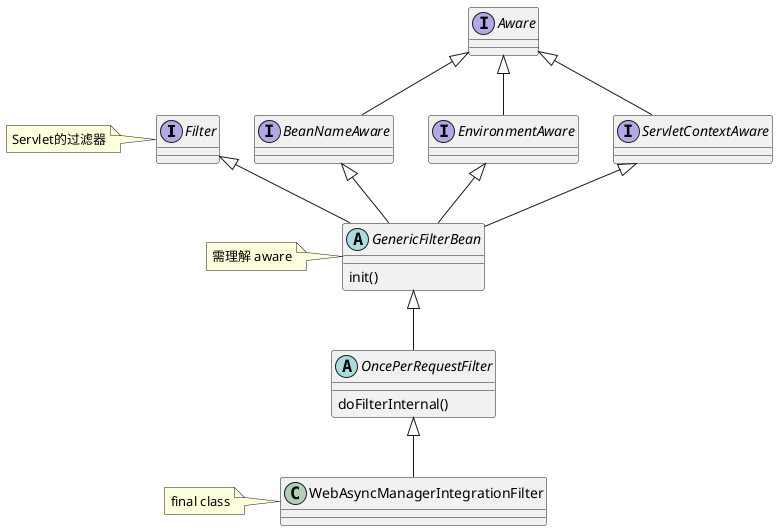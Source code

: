 @startuml
'https://plantuml.com/object-diagram

interface Filter

interface Aware

interface BeanNameAware
interface EnvironmentAware
interface ServletContextAware

note left of Filter: Servlet的过滤器

abstract class GenericFilterBean {
init()
}

note left of GenericFilterBean
需理解 aware
end note

abstract class OncePerRequestFilter {
doFilterInternal()
}

class WebAsyncManagerIntegrationFilter {
}

note left of WebAsyncManagerIntegrationFilter
final class
end note


Aware <|-- BeanNameAware
Aware <|-- EnvironmentAware
Aware <|-- ServletContextAware

Filter <|-- GenericFilterBean
BeanNameAware <|-- GenericFilterBean
EnvironmentAware <|-- GenericFilterBean
ServletContextAware <|-- GenericFilterBean

GenericFilterBean <|-- OncePerRequestFilter

OncePerRequestFilter <|-- WebAsyncManagerIntegrationFilter

@enduml
